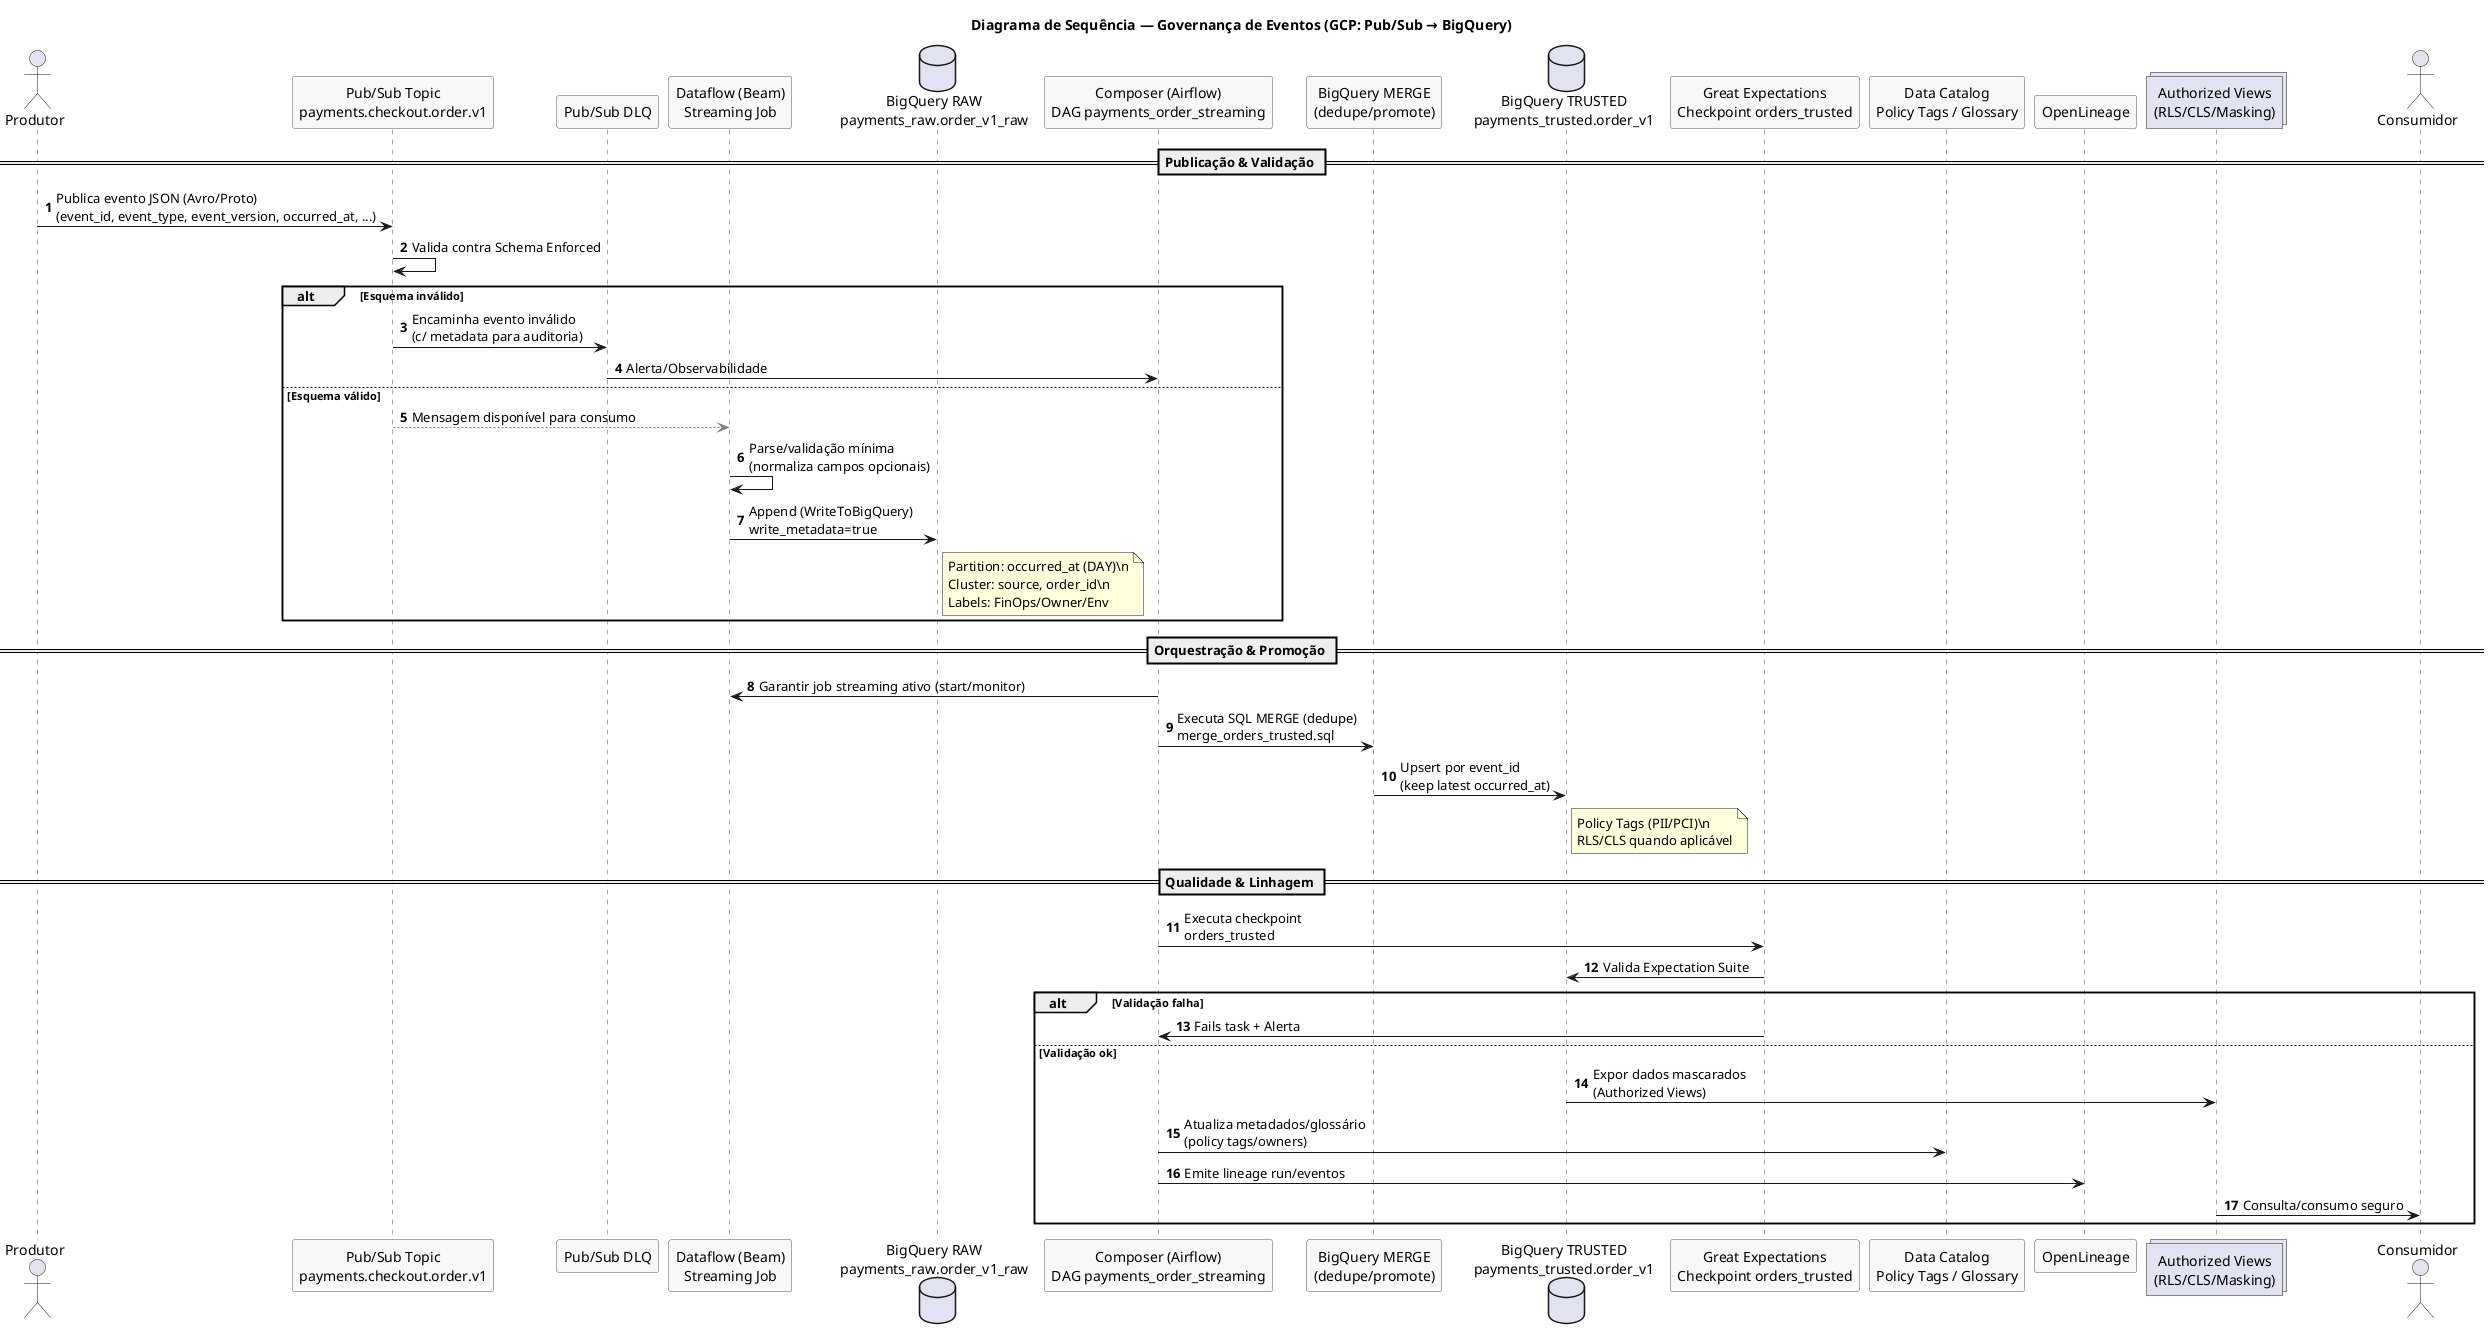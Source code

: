 @startuml sequence
title Diagrama de Sequência — Governança de Eventos (GCP: Pub/Sub → BigQuery)
autonumber
skinparam participantStyle rectangle
skinparam sequence {
  ArrowThickness 1
  LifeLineBorderColor #555555
  ParticipantBorderColor #555555
  ParticipantBackgroundColor #F8F8F8
}

actor "Produtor" as Producer
participant "Pub/Sub Topic\npayments.checkout.order.v1" as Topic
participant "Pub/Sub DLQ" as DLQ
participant "Dataflow (Beam)\nStreaming Job" as DF
database "BigQuery RAW\npayments_raw.order_v1_raw" as BQRaw
participant "Composer (Airflow)\nDAG payments_order_streaming" as AF
participant "BigQuery MERGE\n(dedupe/promote)" as MergeJob
database "BigQuery TRUSTED\npayments_trusted.order_v1" as BQTrusted
participant "Great Expectations\nCheckpoint orders_trusted" as GE
participant "Data Catalog\nPolicy Tags / Glossary" as Catalog
participant "OpenLineage" as OL
collections "Authorized Views\n(RLS/CLS/Masking)" as Views
actor "Consumidor" as Consumer

== Publicação & Validação ==
Producer -> Topic: Publica evento JSON (Avro/Proto)\n(event_id, event_type, event_version, occurred_at, ...)
Topic -> Topic: Valida contra Schema Enforced
alt Esquema inválido
  Topic -> DLQ: Encaminha evento inválido\n(c/ metadata para auditoria)
  DLQ -> AF: Alerta/Observabilidade
else Esquema válido
  Topic -[#gray,dashed]> DF: Mensagem disponível para consumo
  DF -> DF: Parse/validação mínima\n(normaliza campos opcionais)
  DF -> BQRaw: Append (WriteToBigQuery)\nwrite_metadata=true
  note right of BQRaw
    Partition: occurred_at (DAY)\n
    Cluster: source, order_id\n
    Labels: FinOps/Owner/Env
  end note
end

== Orquestração & Promoção ==
AF -> DF: Garantir job streaming ativo (start/monitor)
AF -> MergeJob: Executa SQL MERGE (dedupe)\nmerge_orders_trusted.sql
MergeJob -> BQTrusted: Upsert por event_id\n(keep latest occurred_at)
note right of BQTrusted
  Policy Tags (PII/PCI)\n
  RLS/CLS quando aplicável
end note

== Qualidade & Linhagem ==
AF -> GE: Executa checkpoint\norders_trusted
GE -> BQTrusted: Valida Expectation Suite
alt Validação falha
  GE -> AF: Fails task + Alerta
else Validação ok
  BQTrusted -> Views: Expor dados mascarados\n(Authorized Views)
  AF -> Catalog: Atualiza metadados/glossário\n(policy tags/owners)
  AF -> OL: Emite lineage run/eventos
  Views -> Consumer: Consulta/consumo seguro
end

@enduml
